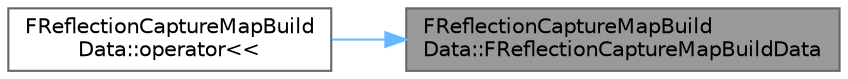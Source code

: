 digraph "FReflectionCaptureMapBuildData::FReflectionCaptureMapBuildData"
{
 // INTERACTIVE_SVG=YES
 // LATEX_PDF_SIZE
  bgcolor="transparent";
  edge [fontname=Helvetica,fontsize=10,labelfontname=Helvetica,labelfontsize=10];
  node [fontname=Helvetica,fontsize=10,shape=box,height=0.2,width=0.4];
  rankdir="RL";
  Node1 [id="Node000001",label="FReflectionCaptureMapBuild\lData::FReflectionCaptureMapBuildData",height=0.2,width=0.4,color="gray40", fillcolor="grey60", style="filled", fontcolor="black",tooltip=" "];
  Node1 -> Node2 [id="edge1_Node000001_Node000002",dir="back",color="steelblue1",style="solid",tooltip=" "];
  Node2 [id="Node000002",label="FReflectionCaptureMapBuild\lData::operator\<\<",height=0.2,width=0.4,color="grey40", fillcolor="white", style="filled",URL="$d8/d10/classFReflectionCaptureMapBuildData.html#a338570d743da6d38f08c2116b2772107",tooltip="Serializer."];
}
